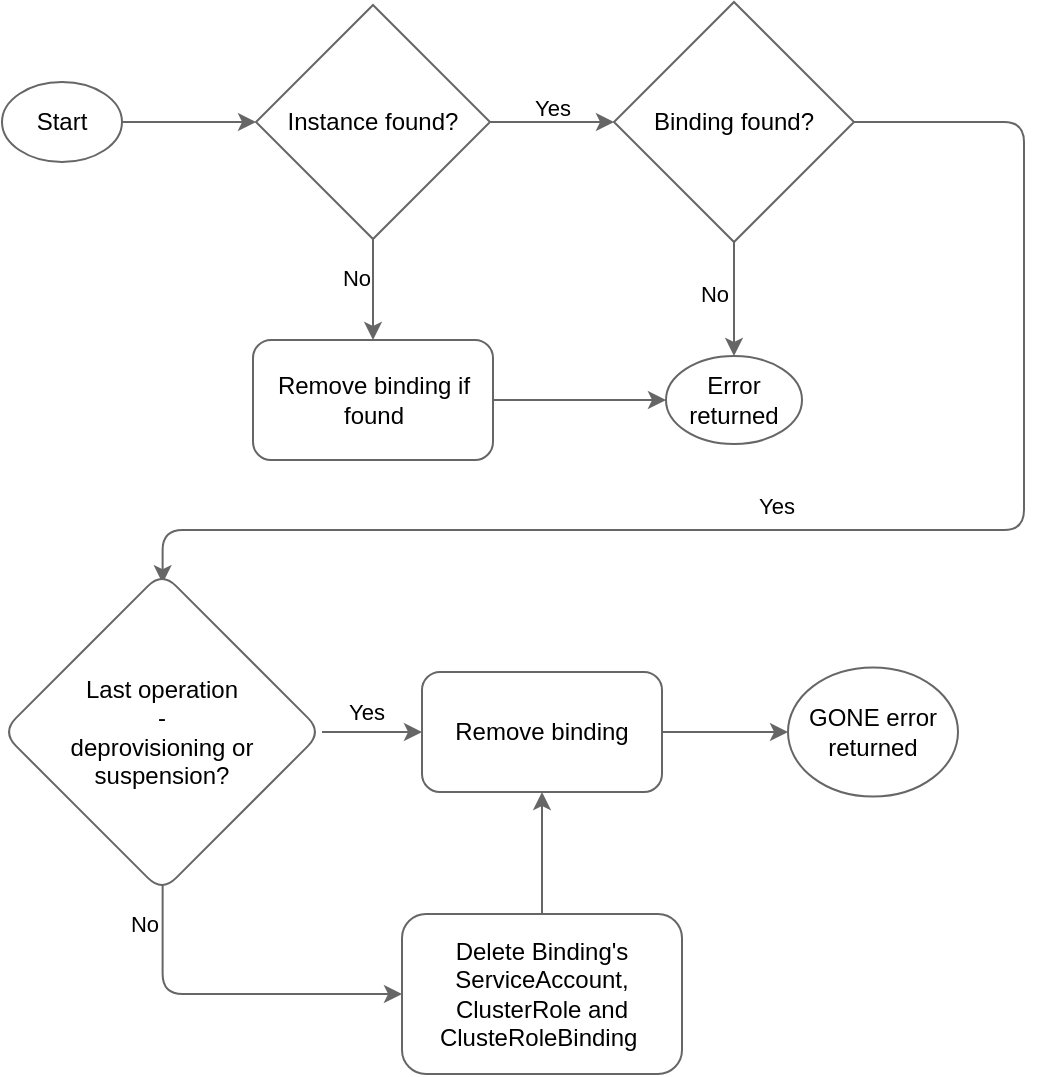 <mxfile version="24.7.17">
  <diagram name="Page-1" id="DYFdJtEx81X-teSN2fxA">
    <mxGraphModel dx="1211" dy="831" grid="0" gridSize="10" guides="1" tooltips="1" connect="1" arrows="1" fold="1" page="0" pageScale="1" pageWidth="850" pageHeight="1100" background="#ffffff" math="0" shadow="0">
      <root>
        <mxCell id="0" />
        <mxCell id="1" parent="0" />
        <mxCell id="uTxP797zPTyYRlyg6JWm-3" style="edgeStyle=orthogonalEdgeStyle;rounded=1;orthogonalLoop=1;jettySize=auto;html=1;curved=0;strokeColor=#666666;" parent="1" source="uTxP797zPTyYRlyg6JWm-1" target="uTxP797zPTyYRlyg6JWm-4" edge="1">
          <mxGeometry relative="1" as="geometry">
            <mxPoint x="120" y="100" as="targetPoint" />
          </mxGeometry>
        </mxCell>
        <mxCell id="uTxP797zPTyYRlyg6JWm-1" value="Start" style="ellipse;whiteSpace=wrap;html=1;fillColor=#ffffff;fontColor=#000000;strokeColor=#666666;" parent="1" vertex="1">
          <mxGeometry x="153" y="80" width="60" height="40" as="geometry" />
        </mxCell>
        <mxCell id="uTxP797zPTyYRlyg6JWm-8" style="edgeStyle=orthogonalEdgeStyle;rounded=1;orthogonalLoop=1;jettySize=auto;html=1;curved=0;strokeColor=#666666;fontColor=#000000;labelBackgroundColor=none;" parent="1" source="uTxP797zPTyYRlyg6JWm-4" target="uTxP797zPTyYRlyg6JWm-7" edge="1">
          <mxGeometry relative="1" as="geometry" />
        </mxCell>
        <mxCell id="uTxP797zPTyYRlyg6JWm-10" value="No" style="edgeLabel;html=1;align=center;verticalAlign=middle;resizable=0;points=[];labelBackgroundColor=none;fontColor=#000000;" parent="uTxP797zPTyYRlyg6JWm-8" vertex="1" connectable="0">
          <mxGeometry x="-0.196" y="-1" relative="1" as="geometry">
            <mxPoint x="-8" y="-1" as="offset" />
          </mxGeometry>
        </mxCell>
        <mxCell id="uTxP797zPTyYRlyg6JWm-13" value="Yes" style="edgeStyle=orthogonalEdgeStyle;rounded=1;orthogonalLoop=1;jettySize=auto;html=1;curved=0;strokeColor=#666666;labelBackgroundColor=none;fontColor=#000000;" parent="1" source="uTxP797zPTyYRlyg6JWm-4" target="uTxP797zPTyYRlyg6JWm-14" edge="1">
          <mxGeometry x="-0.018" y="7" relative="1" as="geometry">
            <mxPoint x="440" y="100" as="targetPoint" />
            <mxPoint as="offset" />
          </mxGeometry>
        </mxCell>
        <mxCell id="uTxP797zPTyYRlyg6JWm-4" value="Instance found?" style="rhombus;whiteSpace=wrap;html=1;fillColor=#ffffff;fontColor=#000000;strokeColor=#666666;" parent="1" vertex="1">
          <mxGeometry x="280" y="41.5" width="117" height="117" as="geometry" />
        </mxCell>
        <mxCell id="uTxP797zPTyYRlyg6JWm-9" style="edgeStyle=orthogonalEdgeStyle;rounded=1;orthogonalLoop=1;jettySize=auto;html=1;curved=0;strokeColor=#666666;" parent="1" source="uTxP797zPTyYRlyg6JWm-7" target="uTxP797zPTyYRlyg6JWm-16" edge="1">
          <mxGeometry relative="1" as="geometry">
            <mxPoint x="433.0" y="250" as="targetPoint" />
          </mxGeometry>
        </mxCell>
        <mxCell id="uTxP797zPTyYRlyg6JWm-7" value="Remove binding if found" style="whiteSpace=wrap;html=1;fillColor=#ffffff;fontColor=#000000;strokeColor=#666666;rounded=1;" parent="1" vertex="1">
          <mxGeometry x="278.5" y="209" width="120" height="60" as="geometry" />
        </mxCell>
        <mxCell id="uTxP797zPTyYRlyg6JWm-17" value="No" style="edgeStyle=orthogonalEdgeStyle;rounded=1;orthogonalLoop=1;jettySize=auto;html=1;curved=0;strokeColor=#666666;fontColor=#000000;labelBackgroundColor=none;" parent="1" source="uTxP797zPTyYRlyg6JWm-14" target="uTxP797zPTyYRlyg6JWm-16" edge="1">
          <mxGeometry x="-0.095" y="-10" relative="1" as="geometry">
            <mxPoint as="offset" />
          </mxGeometry>
        </mxCell>
        <mxCell id="uTxP797zPTyYRlyg6JWm-19" value="Yes" style="edgeStyle=orthogonalEdgeStyle;rounded=1;orthogonalLoop=1;jettySize=auto;html=1;curved=0;strokeColor=#666666;labelBackgroundColor=none;fontColor=#000000;entryX=0.502;entryY=0.035;entryDx=0;entryDy=0;entryPerimeter=0;exitX=1;exitY=0.5;exitDx=0;exitDy=0;" parent="1" source="uTxP797zPTyYRlyg6JWm-14" target="uTxP797zPTyYRlyg6JWm-21" edge="1">
          <mxGeometry x="0.107" y="-12" relative="1" as="geometry">
            <mxPoint x="710" y="180" as="targetPoint" />
            <mxPoint as="offset" />
            <Array as="points">
              <mxPoint x="664" y="100" />
              <mxPoint x="664" y="304" />
              <mxPoint x="233" y="304" />
            </Array>
          </mxGeometry>
        </mxCell>
        <mxCell id="uTxP797zPTyYRlyg6JWm-14" value="Binding found?" style="rhombus;whiteSpace=wrap;html=1;fillColor=#ffffff;fontColor=#000000;strokeColor=#666666;" parent="1" vertex="1">
          <mxGeometry x="459" y="40" width="120" height="120" as="geometry" />
        </mxCell>
        <mxCell id="uTxP797zPTyYRlyg6JWm-16" value="Error returned" style="ellipse;whiteSpace=wrap;html=1;fillColor=#ffffff;fontColor=#000000;strokeColor=#666666;" parent="1" vertex="1">
          <mxGeometry x="485" y="217" width="68" height="44" as="geometry" />
        </mxCell>
        <mxCell id="uTxP797zPTyYRlyg6JWm-23" value="Yes" style="edgeStyle=orthogonalEdgeStyle;rounded=1;orthogonalLoop=1;jettySize=auto;html=1;curved=0;strokeColor=#666666;fontColor=#000000;labelBackgroundColor=none;exitX=1;exitY=0.5;exitDx=0;exitDy=0;" parent="1" source="uTxP797zPTyYRlyg6JWm-21" target="uTxP797zPTyYRlyg6JWm-24" edge="1">
          <mxGeometry x="-0.12" y="10" relative="1" as="geometry">
            <mxPoint x="590" y="340.0" as="targetPoint" />
            <mxPoint as="offset" />
          </mxGeometry>
        </mxCell>
        <mxCell id="uTxP797zPTyYRlyg6JWm-26" style="edgeStyle=orthogonalEdgeStyle;rounded=1;orthogonalLoop=1;jettySize=auto;html=1;entryX=0;entryY=0.5;entryDx=0;entryDy=0;curved=0;strokeColor=#666666;fontColor=#000000;labelBackgroundColor=none;exitX=0.502;exitY=0.973;exitDx=0;exitDy=0;exitPerimeter=0;" parent="1" source="uTxP797zPTyYRlyg6JWm-21" target="uTxP797zPTyYRlyg6JWm-25" edge="1">
          <mxGeometry relative="1" as="geometry">
            <Array as="points">
              <mxPoint x="233" y="536" />
            </Array>
          </mxGeometry>
        </mxCell>
        <mxCell id="uTxP797zPTyYRlyg6JWm-28" value="No" style="edgeLabel;html=1;align=center;verticalAlign=middle;resizable=0;points=[];labelBackgroundColor=none;fontColor=#000000;" parent="uTxP797zPTyYRlyg6JWm-26" vertex="1" connectable="0">
          <mxGeometry x="-0.782" y="1" relative="1" as="geometry">
            <mxPoint x="-11" y="1" as="offset" />
          </mxGeometry>
        </mxCell>
        <mxCell id="uTxP797zPTyYRlyg6JWm-21" value="Last operation &lt;br&gt;-&lt;br&gt;deprovisioning or suspension?" style="rhombus;whiteSpace=wrap;html=1;fillColor=#ffffff;fontColor=#000000;strokeColor=#666666;rounded=1;" parent="1" vertex="1">
          <mxGeometry x="153" y="325" width="160" height="160" as="geometry" />
        </mxCell>
        <mxCell id="uTxP797zPTyYRlyg6JWm-30" style="edgeStyle=orthogonalEdgeStyle;rounded=1;orthogonalLoop=1;jettySize=auto;html=1;curved=0;strokeColor=#666666;" parent="1" source="uTxP797zPTyYRlyg6JWm-24" target="uTxP797zPTyYRlyg6JWm-29" edge="1">
          <mxGeometry relative="1" as="geometry" />
        </mxCell>
        <mxCell id="uTxP797zPTyYRlyg6JWm-24" value="Remove binding" style="whiteSpace=wrap;html=1;fillColor=#ffffff;fontColor=#000000;strokeColor=#666666;rounded=1;" parent="1" vertex="1">
          <mxGeometry x="363" y="375" width="120" height="60" as="geometry" />
        </mxCell>
        <mxCell id="uTxP797zPTyYRlyg6JWm-27" style="edgeStyle=orthogonalEdgeStyle;rounded=1;orthogonalLoop=1;jettySize=auto;html=1;curved=0;strokeColor=#666666;" parent="1" source="uTxP797zPTyYRlyg6JWm-25" target="uTxP797zPTyYRlyg6JWm-24" edge="1">
          <mxGeometry relative="1" as="geometry" />
        </mxCell>
        <mxCell id="uTxP797zPTyYRlyg6JWm-25" value="Delete Binding&#39;s ServiceAccount, ClusterRole and ClusteRoleBinding&amp;nbsp;" style="whiteSpace=wrap;html=1;fillColor=#ffffff;fontColor=#000000;strokeColor=#666666;rounded=1;" parent="1" vertex="1">
          <mxGeometry x="353" y="496" width="140" height="80" as="geometry" />
        </mxCell>
        <mxCell id="uTxP797zPTyYRlyg6JWm-29" value="GONE error returned" style="ellipse;whiteSpace=wrap;html=1;fillColor=#ffffff;fontColor=#000000;strokeColor=#666666;" parent="1" vertex="1">
          <mxGeometry x="546" y="372.75" width="85" height="64.5" as="geometry" />
        </mxCell>
      </root>
    </mxGraphModel>
  </diagram>
</mxfile>
